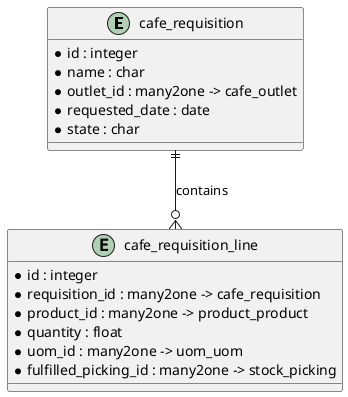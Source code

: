 @startuml ERD_cafe_requisition
entity cafe_requisition {
* id : integer
* name : char
* outlet_id : many2one -> cafe_outlet
* requested_date : date
* state : char
}


entity cafe_requisition_line {
* id : integer
* requisition_id : many2one -> cafe_requisition
* product_id : many2one -> product_product
* quantity : float
* uom_id : many2one -> uom_uom
* fulfilled_picking_id : many2one -> stock_picking
}


cafe_requisition ||--o{ cafe_requisition_line : contains


@enduml